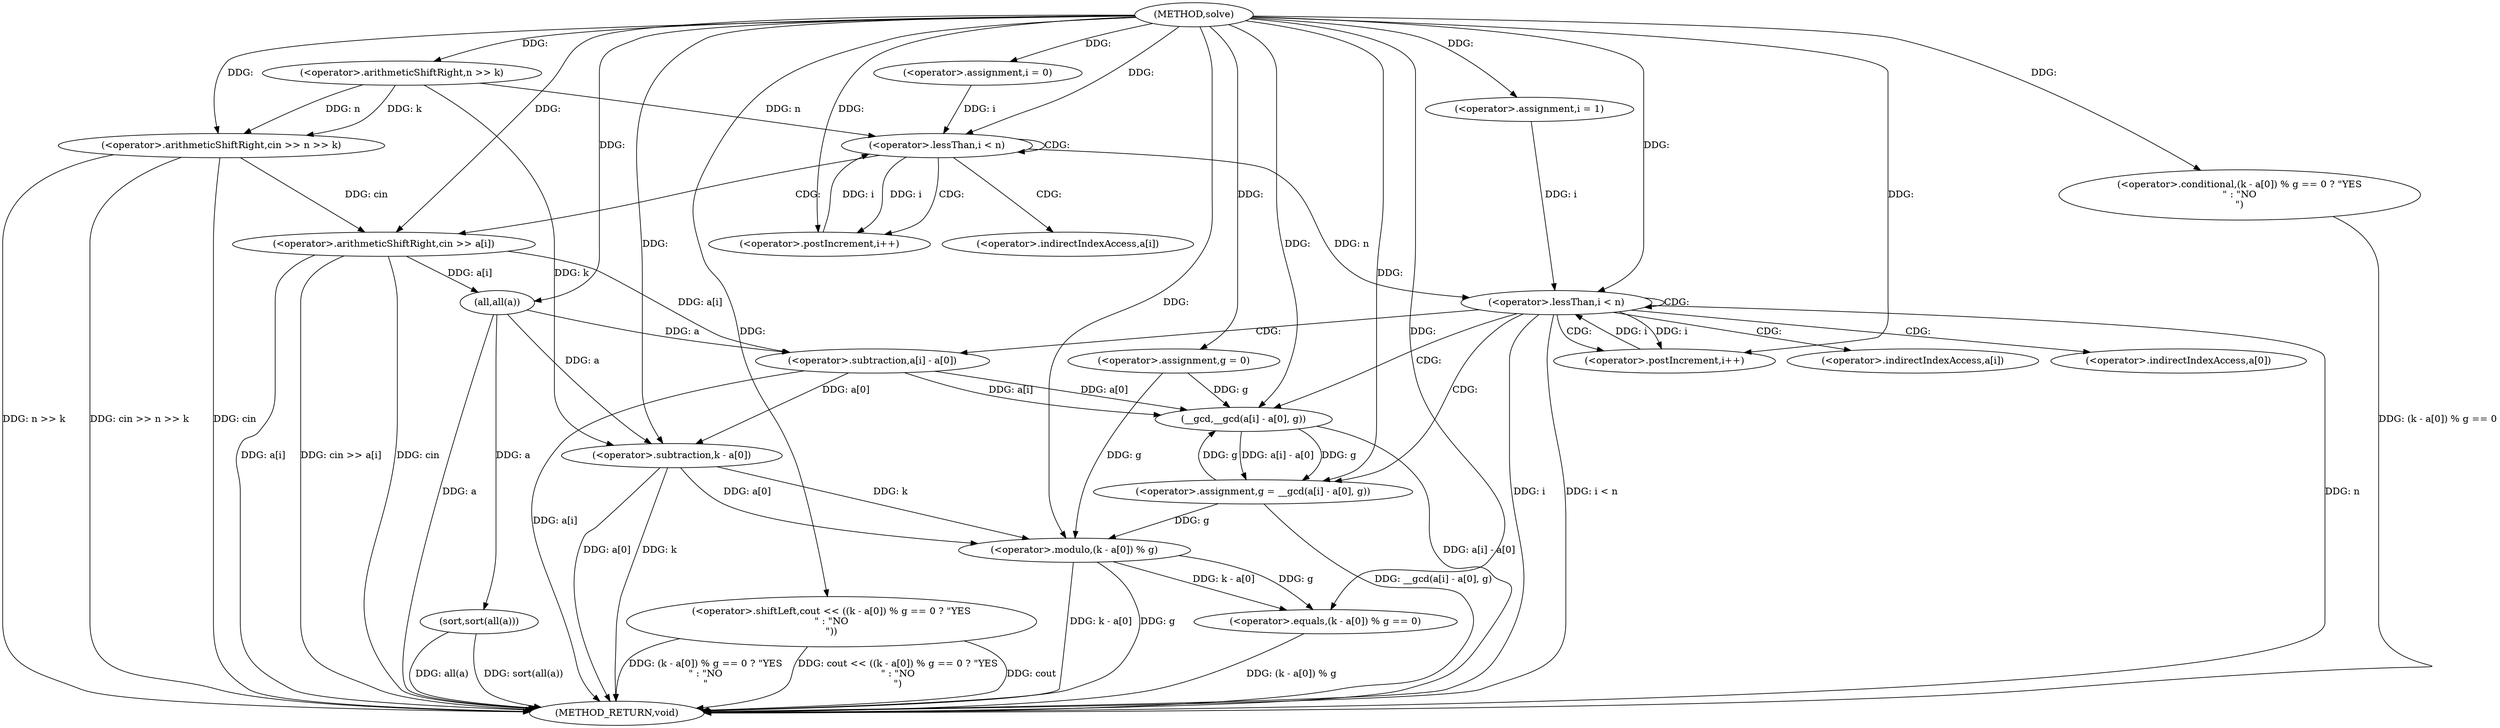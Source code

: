 digraph "solve" {  
"1000105" [label = "(METHOD,solve)" ]
"1000172" [label = "(METHOD_RETURN,void)" ]
"1000109" [label = "(<operator>.arithmeticShiftRight,cin >> n >> k)" ]
"1000131" [label = "(<operator>.assignment,g = 0)" ]
"1000134" [label = "(sort,sort(all(a)))" ]
"1000158" [label = "(<operator>.shiftLeft,cout << ((k - a[0]) % g == 0 ? \"YES\n\" : \"NO\n\"))" ]
"1000117" [label = "(<operator>.assignment,i = 0)" ]
"1000120" [label = "(<operator>.lessThan,i < n)" ]
"1000123" [label = "(<operator>.postIncrement,i++)" ]
"1000125" [label = "(<operator>.arithmeticShiftRight,cin >> a[i])" ]
"1000139" [label = "(<operator>.assignment,i = 1)" ]
"1000142" [label = "(<operator>.lessThan,i < n)" ]
"1000145" [label = "(<operator>.postIncrement,i++)" ]
"1000147" [label = "(<operator>.assignment,g = __gcd(a[i] - a[0], g))" ]
"1000111" [label = "(<operator>.arithmeticShiftRight,n >> k)" ]
"1000135" [label = "(all,all(a))" ]
"1000160" [label = "(<operator>.conditional,(k - a[0]) % g == 0 ? \"YES\n\" : \"NO\n\")" ]
"1000149" [label = "(__gcd,__gcd(a[i] - a[0], g))" ]
"1000161" [label = "(<operator>.equals,(k - a[0]) % g == 0)" ]
"1000150" [label = "(<operator>.subtraction,a[i] - a[0])" ]
"1000162" [label = "(<operator>.modulo,(k - a[0]) % g)" ]
"1000163" [label = "(<operator>.subtraction,k - a[0])" ]
"1000127" [label = "(<operator>.indirectIndexAccess,a[i])" ]
"1000151" [label = "(<operator>.indirectIndexAccess,a[i])" ]
"1000154" [label = "(<operator>.indirectIndexAccess,a[0])" ]
  "1000109" -> "1000172"  [ label = "DDG: cin"] 
  "1000109" -> "1000172"  [ label = "DDG: n >> k"] 
  "1000109" -> "1000172"  [ label = "DDG: cin >> n >> k"] 
  "1000135" -> "1000172"  [ label = "DDG: a"] 
  "1000134" -> "1000172"  [ label = "DDG: all(a)"] 
  "1000134" -> "1000172"  [ label = "DDG: sort(all(a))"] 
  "1000142" -> "1000172"  [ label = "DDG: i"] 
  "1000142" -> "1000172"  [ label = "DDG: n"] 
  "1000142" -> "1000172"  [ label = "DDG: i < n"] 
  "1000163" -> "1000172"  [ label = "DDG: k"] 
  "1000163" -> "1000172"  [ label = "DDG: a[0]"] 
  "1000162" -> "1000172"  [ label = "DDG: k - a[0]"] 
  "1000162" -> "1000172"  [ label = "DDG: g"] 
  "1000161" -> "1000172"  [ label = "DDG: (k - a[0]) % g"] 
  "1000160" -> "1000172"  [ label = "DDG: (k - a[0]) % g == 0"] 
  "1000158" -> "1000172"  [ label = "DDG: (k - a[0]) % g == 0 ? \"YES\n\" : \"NO\n\""] 
  "1000158" -> "1000172"  [ label = "DDG: cout << ((k - a[0]) % g == 0 ? \"YES\n\" : \"NO\n\")"] 
  "1000150" -> "1000172"  [ label = "DDG: a[i]"] 
  "1000149" -> "1000172"  [ label = "DDG: a[i] - a[0]"] 
  "1000147" -> "1000172"  [ label = "DDG: __gcd(a[i] - a[0], g)"] 
  "1000125" -> "1000172"  [ label = "DDG: cin"] 
  "1000125" -> "1000172"  [ label = "DDG: a[i]"] 
  "1000125" -> "1000172"  [ label = "DDG: cin >> a[i]"] 
  "1000158" -> "1000172"  [ label = "DDG: cout"] 
  "1000105" -> "1000131"  [ label = "DDG: "] 
  "1000105" -> "1000109"  [ label = "DDG: "] 
  "1000111" -> "1000109"  [ label = "DDG: n"] 
  "1000111" -> "1000109"  [ label = "DDG: k"] 
  "1000105" -> "1000117"  [ label = "DDG: "] 
  "1000135" -> "1000134"  [ label = "DDG: a"] 
  "1000105" -> "1000139"  [ label = "DDG: "] 
  "1000149" -> "1000147"  [ label = "DDG: g"] 
  "1000149" -> "1000147"  [ label = "DDG: a[i] - a[0]"] 
  "1000105" -> "1000158"  [ label = "DDG: "] 
  "1000105" -> "1000111"  [ label = "DDG: "] 
  "1000117" -> "1000120"  [ label = "DDG: i"] 
  "1000123" -> "1000120"  [ label = "DDG: i"] 
  "1000105" -> "1000120"  [ label = "DDG: "] 
  "1000111" -> "1000120"  [ label = "DDG: n"] 
  "1000120" -> "1000123"  [ label = "DDG: i"] 
  "1000105" -> "1000123"  [ label = "DDG: "] 
  "1000109" -> "1000125"  [ label = "DDG: cin"] 
  "1000105" -> "1000125"  [ label = "DDG: "] 
  "1000125" -> "1000135"  [ label = "DDG: a[i]"] 
  "1000105" -> "1000135"  [ label = "DDG: "] 
  "1000139" -> "1000142"  [ label = "DDG: i"] 
  "1000145" -> "1000142"  [ label = "DDG: i"] 
  "1000105" -> "1000142"  [ label = "DDG: "] 
  "1000120" -> "1000142"  [ label = "DDG: n"] 
  "1000142" -> "1000145"  [ label = "DDG: i"] 
  "1000105" -> "1000145"  [ label = "DDG: "] 
  "1000105" -> "1000147"  [ label = "DDG: "] 
  "1000105" -> "1000160"  [ label = "DDG: "] 
  "1000150" -> "1000149"  [ label = "DDG: a[0]"] 
  "1000150" -> "1000149"  [ label = "DDG: a[i]"] 
  "1000131" -> "1000149"  [ label = "DDG: g"] 
  "1000147" -> "1000149"  [ label = "DDG: g"] 
  "1000105" -> "1000149"  [ label = "DDG: "] 
  "1000162" -> "1000161"  [ label = "DDG: k - a[0]"] 
  "1000162" -> "1000161"  [ label = "DDG: g"] 
  "1000105" -> "1000161"  [ label = "DDG: "] 
  "1000135" -> "1000150"  [ label = "DDG: a"] 
  "1000125" -> "1000150"  [ label = "DDG: a[i]"] 
  "1000163" -> "1000162"  [ label = "DDG: k"] 
  "1000163" -> "1000162"  [ label = "DDG: a[0]"] 
  "1000131" -> "1000162"  [ label = "DDG: g"] 
  "1000147" -> "1000162"  [ label = "DDG: g"] 
  "1000105" -> "1000162"  [ label = "DDG: "] 
  "1000111" -> "1000163"  [ label = "DDG: k"] 
  "1000105" -> "1000163"  [ label = "DDG: "] 
  "1000135" -> "1000163"  [ label = "DDG: a"] 
  "1000150" -> "1000163"  [ label = "DDG: a[0]"] 
  "1000120" -> "1000125"  [ label = "CDG: "] 
  "1000120" -> "1000120"  [ label = "CDG: "] 
  "1000120" -> "1000127"  [ label = "CDG: "] 
  "1000120" -> "1000123"  [ label = "CDG: "] 
  "1000142" -> "1000142"  [ label = "CDG: "] 
  "1000142" -> "1000154"  [ label = "CDG: "] 
  "1000142" -> "1000147"  [ label = "CDG: "] 
  "1000142" -> "1000151"  [ label = "CDG: "] 
  "1000142" -> "1000145"  [ label = "CDG: "] 
  "1000142" -> "1000150"  [ label = "CDG: "] 
  "1000142" -> "1000149"  [ label = "CDG: "] 
}
